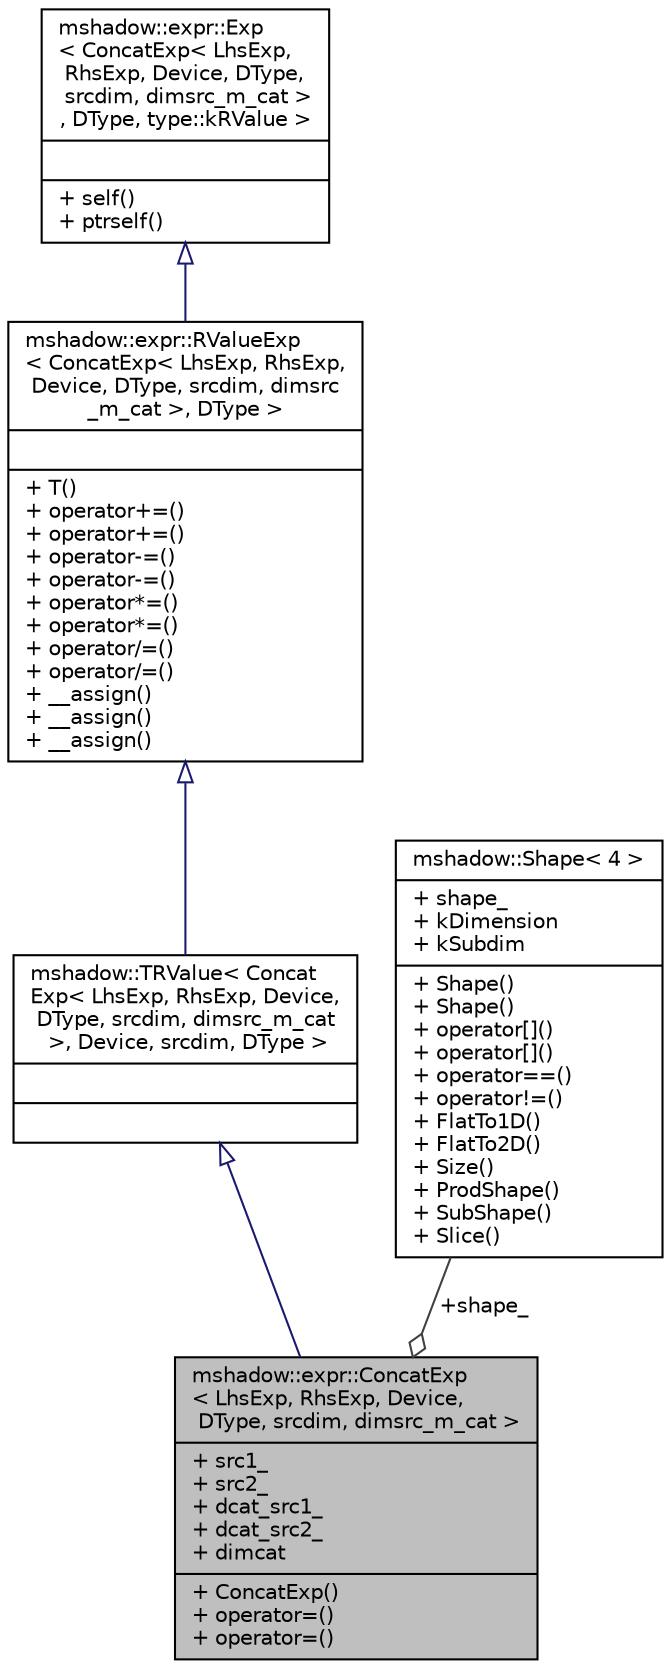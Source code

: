 digraph "mshadow::expr::ConcatExp&lt; LhsExp, RhsExp, Device, DType, srcdim, dimsrc_m_cat &gt;"
{
 // LATEX_PDF_SIZE
  edge [fontname="Helvetica",fontsize="10",labelfontname="Helvetica",labelfontsize="10"];
  node [fontname="Helvetica",fontsize="10",shape=record];
  Node1 [label="{mshadow::expr::ConcatExp\l\< LhsExp, RhsExp, Device,\l DType, srcdim, dimsrc_m_cat \>\n|+ src1_\l+ src2_\l+ dcat_src1_\l+ dcat_src2_\l+ dimcat\l|+ ConcatExp()\l+ operator=()\l+ operator=()\l}",height=0.2,width=0.4,color="black", fillcolor="grey75", style="filled", fontcolor="black",tooltip="concat expression, concat two tensor's channel"];
  Node2 -> Node1 [dir="back",color="midnightblue",fontsize="10",style="solid",arrowtail="onormal",fontname="Helvetica"];
  Node2 [label="{mshadow::TRValue\< Concat\lExp\< LhsExp, RhsExp, Device,\l DType, srcdim, dimsrc_m_cat\l \>, Device, srcdim, DType \>\n||}",height=0.2,width=0.4,color="black", fillcolor="white", style="filled",URL="$structmshadow_1_1TRValue.html",tooltip=" "];
  Node3 -> Node2 [dir="back",color="midnightblue",fontsize="10",style="solid",arrowtail="onormal",fontname="Helvetica"];
  Node3 [label="{mshadow::expr::RValueExp\l\< ConcatExp\< LhsExp, RhsExp,\l Device, DType, srcdim, dimsrc\l_m_cat \>, DType \>\n||+ T()\l+ operator+=()\l+ operator+=()\l+ operator-=()\l+ operator-=()\l+ operator*=()\l+ operator*=()\l+ operator/=()\l+ operator/=()\l+ __assign()\l+ __assign()\l+ __assign()\l}",height=0.2,width=0.4,color="black", fillcolor="white", style="filled",URL="$classmshadow_1_1expr_1_1RValueExp.html",tooltip=" "];
  Node4 -> Node3 [dir="back",color="midnightblue",fontsize="10",style="solid",arrowtail="onormal",fontname="Helvetica"];
  Node4 [label="{mshadow::expr::Exp\l\< ConcatExp\< LhsExp,\l RhsExp, Device, DType,\l srcdim, dimsrc_m_cat \>\l, DType, type::kRValue \>\n||+ self()\l+ ptrself()\l}",height=0.2,width=0.4,color="black", fillcolor="white", style="filled",URL="$structmshadow_1_1expr_1_1Exp.html",tooltip=" "];
  Node5 -> Node1 [color="grey25",fontsize="10",style="solid",label=" +shape_" ,arrowhead="odiamond",fontname="Helvetica"];
  Node5 [label="{mshadow::Shape\< 4 \>\n|+ shape_\l+ kDimension\l+ kSubdim\l|+ Shape()\l+ Shape()\l+ operator[]()\l+ operator[]()\l+ operator==()\l+ operator!=()\l+ FlatTo1D()\l+ FlatTo2D()\l+ Size()\l+ ProdShape()\l+ SubShape()\l+ Slice()\l}",height=0.2,width=0.4,color="black", fillcolor="white", style="filled",URL="$structmshadow_1_1Shape.html",tooltip=" "];
}
